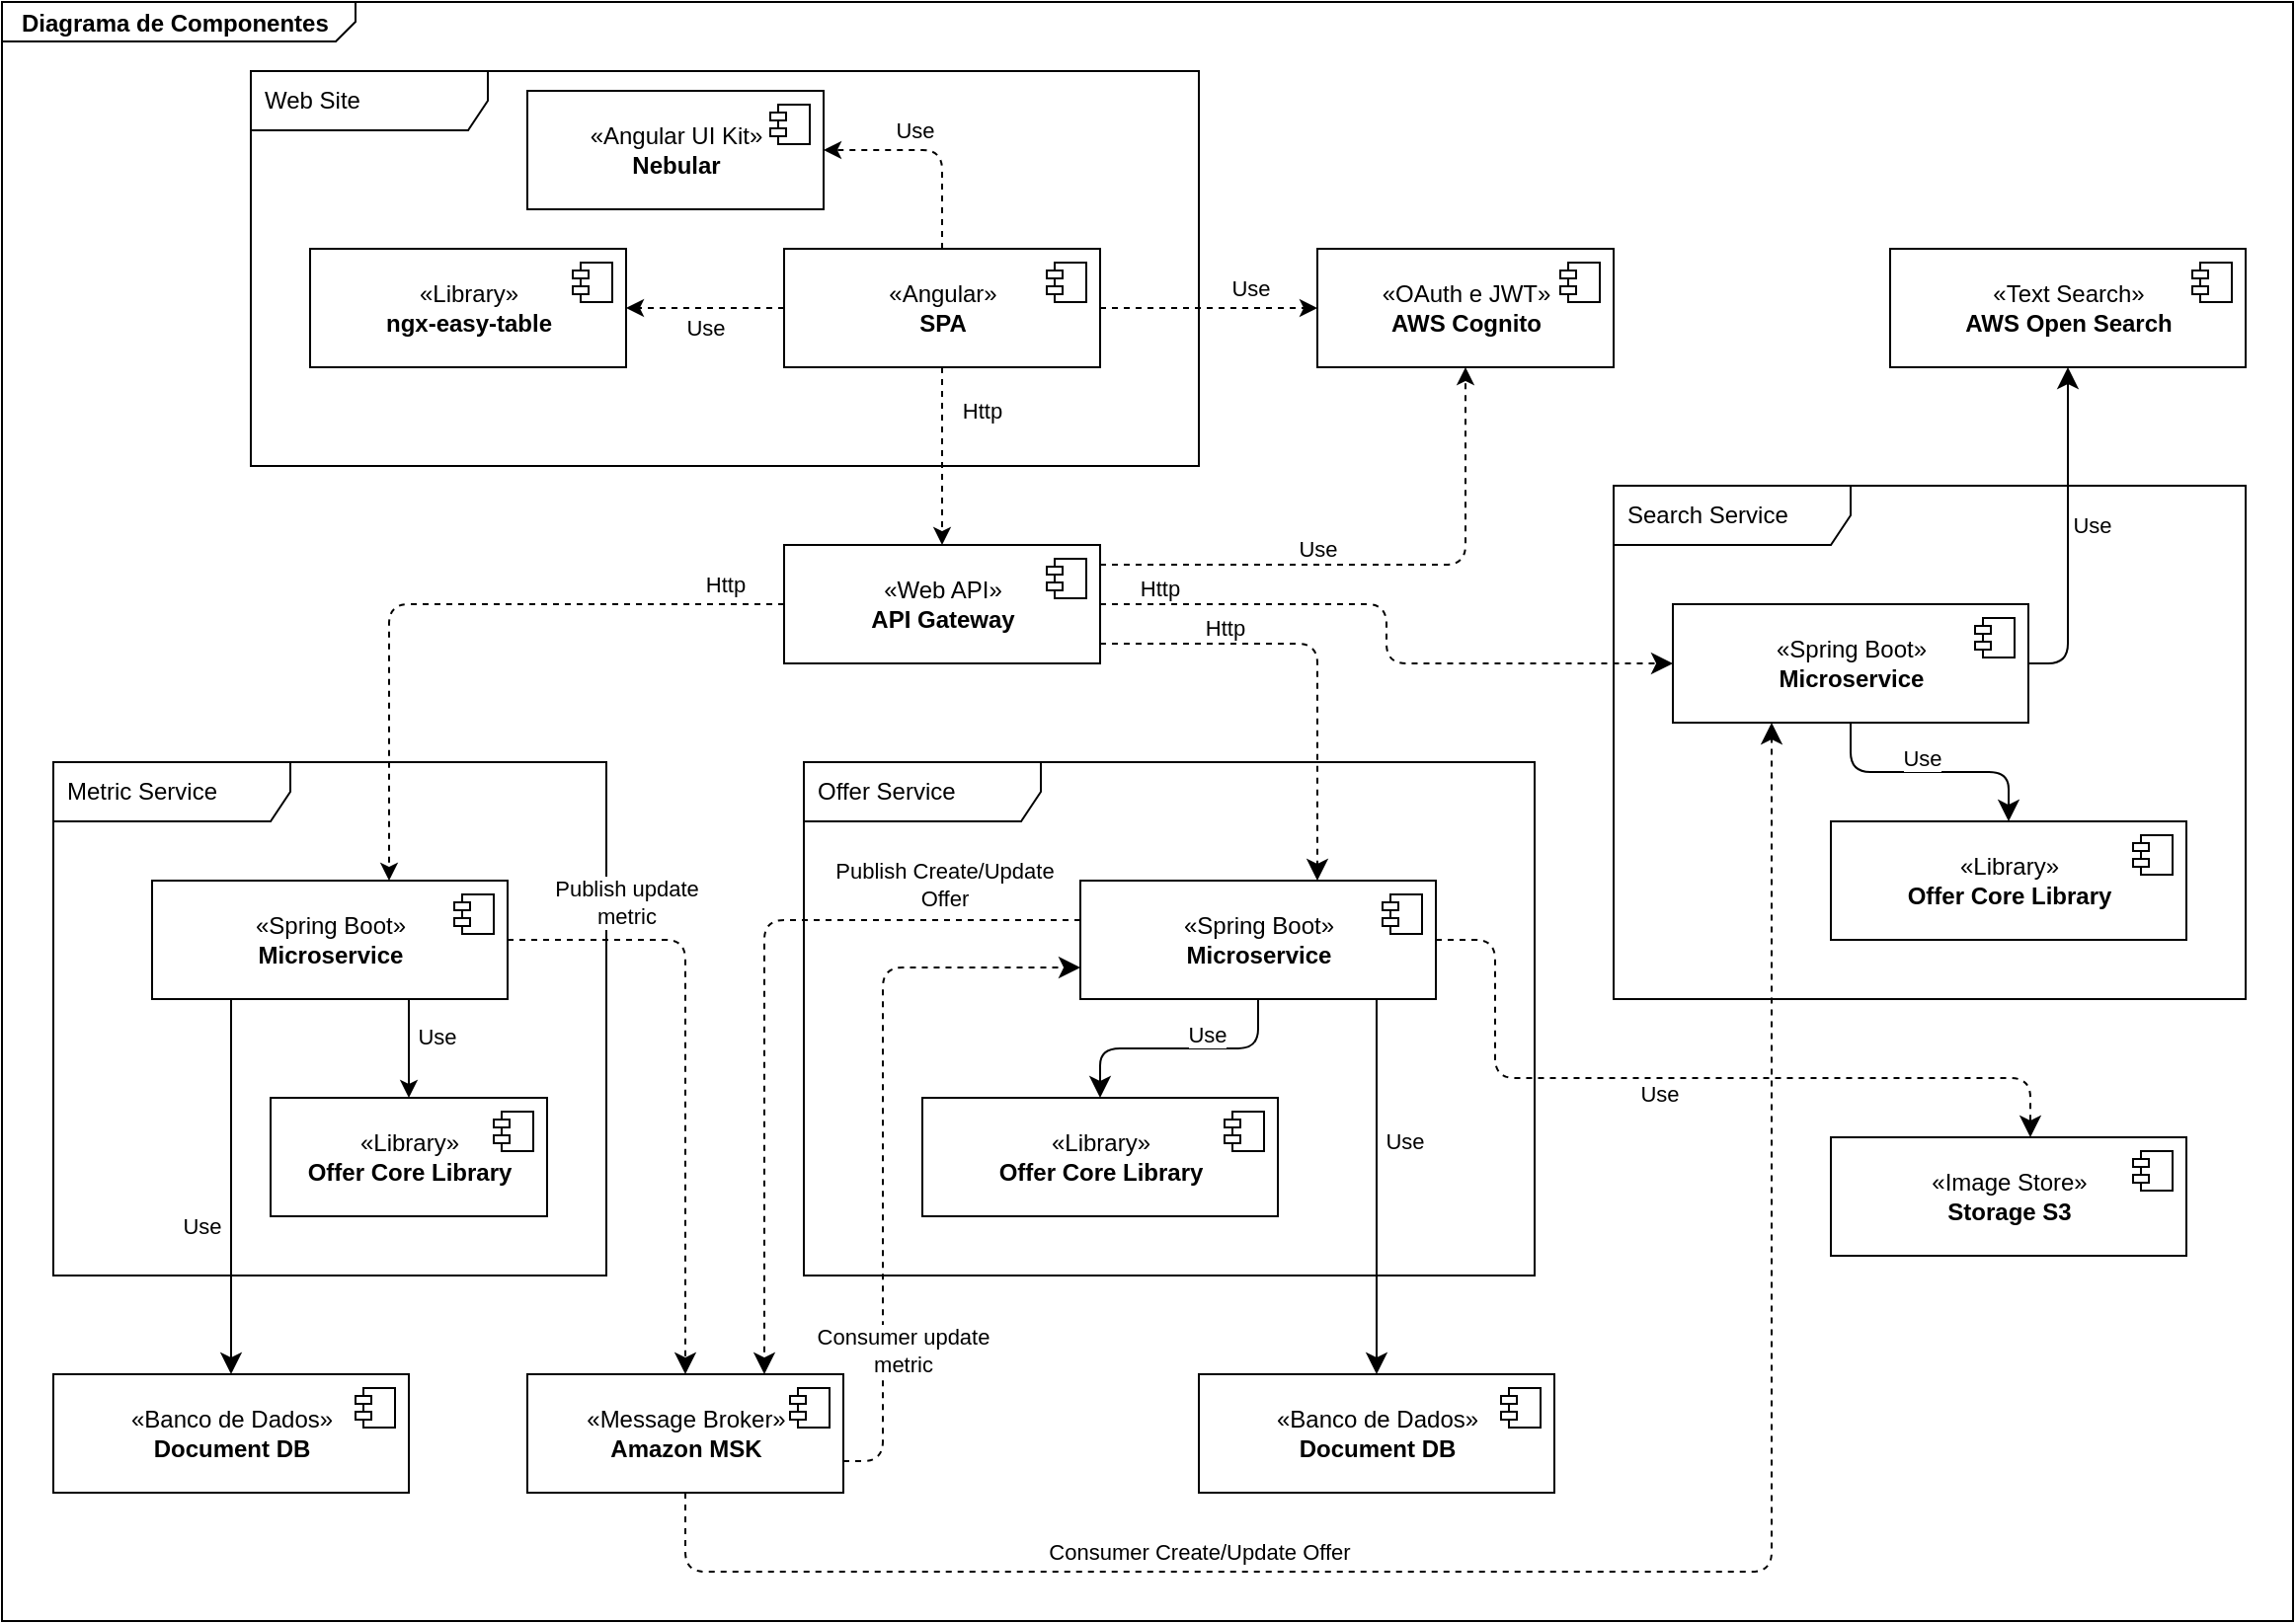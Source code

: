 <mxfile>
    <diagram id="qgDWVo3OIS60Y67VkoNV" name="Página-1">
        <mxGraphModel dx="1179" dy="647" grid="1" gridSize="10" guides="1" tooltips="1" connect="1" arrows="1" fold="1" page="1" pageScale="1" pageWidth="1169" pageHeight="827" math="0" shadow="0">
            <root>
                <mxCell id="0"/>
                <mxCell id="1" parent="0"/>
                <mxCell id="119" value="&lt;p style=&quot;margin: 0px ; margin-top: 4px ; margin-left: 10px ; text-align: left&quot;&gt;&lt;b&gt;Diagrama de Componentes&lt;/b&gt;&lt;/p&gt;" style="html=1;strokeWidth=1;shape=mxgraph.sysml.package;html=1;overflow=fill;whiteSpace=wrap;labelX=179.58;" vertex="1" parent="1">
                    <mxGeometry x="4" y="4" width="1160" height="820" as="geometry"/>
                </mxCell>
                <mxCell id="2" value="Web Site" style="shape=umlFrame;whiteSpace=wrap;html=1;width=120;height=30;boundedLbl=1;verticalAlign=middle;align=left;spacingLeft=5;" parent="1" vertex="1">
                    <mxGeometry x="130" y="39" width="480" height="200" as="geometry"/>
                </mxCell>
                <mxCell id="7" value="" style="edgeStyle=none;html=1;dashed=1;entryX=1;entryY=0.5;entryDx=0;entryDy=0;" parent="1" source="3" target="5" edge="1">
                    <mxGeometry relative="1" as="geometry">
                        <Array as="points">
                            <mxPoint x="480" y="79"/>
                        </Array>
                    </mxGeometry>
                </mxCell>
                <mxCell id="8" value="Use" style="edgeLabel;html=1;align=center;verticalAlign=middle;resizable=0;points=[];" parent="7" vertex="1" connectable="0">
                    <mxGeometry x="0.175" y="-1" relative="1" as="geometry">
                        <mxPoint y="-9" as="offset"/>
                    </mxGeometry>
                </mxCell>
                <mxCell id="14" value="" style="edgeStyle=none;html=1;dashed=1;" parent="1" source="3" target="12" edge="1">
                    <mxGeometry relative="1" as="geometry"/>
                </mxCell>
                <mxCell id="15" value="Use" style="edgeLabel;html=1;align=center;verticalAlign=middle;resizable=0;points=[];" parent="14" vertex="1" connectable="0">
                    <mxGeometry x="-0.141" y="-2" relative="1" as="geometry">
                        <mxPoint x="29" y="-12" as="offset"/>
                    </mxGeometry>
                </mxCell>
                <mxCell id="19" value="" style="edgeStyle=none;html=1;dashed=1;" parent="1" source="3" target="17" edge="1">
                    <mxGeometry relative="1" as="geometry"/>
                </mxCell>
                <mxCell id="83" value="Http" style="edgeLabel;html=1;align=center;verticalAlign=middle;resizable=0;points=[];" parent="19" vertex="1" connectable="0">
                    <mxGeometry x="-0.514" y="2" relative="1" as="geometry">
                        <mxPoint x="18" as="offset"/>
                    </mxGeometry>
                </mxCell>
                <mxCell id="117" value="" style="edgeStyle=none;html=1;dashed=1;" parent="1" source="3" target="115" edge="1">
                    <mxGeometry relative="1" as="geometry"/>
                </mxCell>
                <mxCell id="118" value="Use" style="edgeLabel;html=1;align=center;verticalAlign=middle;resizable=0;points=[];" parent="117" vertex="1" connectable="0">
                    <mxGeometry x="-0.425" relative="1" as="geometry">
                        <mxPoint x="-17" y="10" as="offset"/>
                    </mxGeometry>
                </mxCell>
                <mxCell id="3" value="«Angular»&lt;br&gt;&lt;b&gt;SPA&lt;/b&gt;" style="html=1;dropTarget=0;" parent="1" vertex="1">
                    <mxGeometry x="400" y="129" width="160" height="60" as="geometry"/>
                </mxCell>
                <mxCell id="4" value="" style="shape=module;jettyWidth=8;jettyHeight=4;" parent="3" vertex="1">
                    <mxGeometry x="1" width="20" height="20" relative="1" as="geometry">
                        <mxPoint x="-27" y="7" as="offset"/>
                    </mxGeometry>
                </mxCell>
                <mxCell id="5" value="«Angular UI Kit»&lt;br&gt;&lt;b&gt;Nebular&lt;/b&gt;" style="html=1;dropTarget=0;" parent="1" vertex="1">
                    <mxGeometry x="270" y="49" width="150" height="60" as="geometry"/>
                </mxCell>
                <mxCell id="6" value="" style="shape=module;jettyWidth=8;jettyHeight=4;" parent="5" vertex="1">
                    <mxGeometry x="1" width="20" height="20" relative="1" as="geometry">
                        <mxPoint x="-27" y="7" as="offset"/>
                    </mxGeometry>
                </mxCell>
                <mxCell id="12" value="«OAuth e JWT»&lt;br&gt;&lt;b&gt;AWS Cognito&lt;/b&gt;" style="html=1;dropTarget=0;" parent="1" vertex="1">
                    <mxGeometry x="670" y="129" width="150" height="60" as="geometry"/>
                </mxCell>
                <mxCell id="13" value="" style="shape=module;jettyWidth=8;jettyHeight=4;" parent="12" vertex="1">
                    <mxGeometry x="1" width="20" height="20" relative="1" as="geometry">
                        <mxPoint x="-27" y="7" as="offset"/>
                    </mxGeometry>
                </mxCell>
                <mxCell id="20" style="edgeStyle=orthogonalEdgeStyle;html=1;dashed=1;" parent="1" source="17" target="12" edge="1">
                    <mxGeometry relative="1" as="geometry">
                        <Array as="points">
                            <mxPoint x="745" y="289"/>
                        </Array>
                    </mxGeometry>
                </mxCell>
                <mxCell id="21" value="Use" style="edgeLabel;html=1;align=center;verticalAlign=middle;resizable=0;points=[];" parent="20" vertex="1" connectable="0">
                    <mxGeometry x="0.156" y="-2" relative="1" as="geometry">
                        <mxPoint x="-55" y="-10" as="offset"/>
                    </mxGeometry>
                </mxCell>
                <mxCell id="26" style="edgeStyle=orthogonalEdgeStyle;html=1;dashed=1;" parent="1" source="17" target="24" edge="1">
                    <mxGeometry relative="1" as="geometry">
                        <Array as="points">
                            <mxPoint x="200" y="309"/>
                        </Array>
                    </mxGeometry>
                </mxCell>
                <mxCell id="82" value="Http" style="edgeLabel;html=1;align=center;verticalAlign=middle;resizable=0;points=[];" parent="26" vertex="1" connectable="0">
                    <mxGeometry x="-0.724" y="-1" relative="1" as="geometry">
                        <mxPoint x="17" y="-9" as="offset"/>
                    </mxGeometry>
                </mxCell>
                <mxCell id="80" style="edgeStyle=orthogonalEdgeStyle;html=1;endArrow=classic;endFill=1;endSize=8;dashed=1;" parent="1" source="17" target="74" edge="1">
                    <mxGeometry relative="1" as="geometry">
                        <Array as="points">
                            <mxPoint x="670" y="329"/>
                        </Array>
                    </mxGeometry>
                </mxCell>
                <mxCell id="81" value="Http" style="edgeLabel;html=1;align=center;verticalAlign=middle;resizable=0;points=[];" parent="80" vertex="1" connectable="0">
                    <mxGeometry x="-0.584" relative="1" as="geometry">
                        <mxPoint x="15" y="-8" as="offset"/>
                    </mxGeometry>
                </mxCell>
                <mxCell id="102" style="edgeStyle=orthogonalEdgeStyle;html=1;endArrow=classic;endFill=1;endSize=8;dashed=1;" parent="1" source="17" target="94" edge="1">
                    <mxGeometry relative="1" as="geometry"/>
                </mxCell>
                <mxCell id="103" value="Http" style="edgeLabel;html=1;align=center;verticalAlign=middle;resizable=0;points=[];" parent="102" vertex="1" connectable="0">
                    <mxGeometry x="-0.744" y="1" relative="1" as="geometry">
                        <mxPoint x="-11" y="-7" as="offset"/>
                    </mxGeometry>
                </mxCell>
                <mxCell id="17" value="«Web API»&lt;br&gt;&lt;b&gt;API Gateway&lt;/b&gt;" style="html=1;dropTarget=0;" parent="1" vertex="1">
                    <mxGeometry x="400" y="279" width="160" height="60" as="geometry"/>
                </mxCell>
                <mxCell id="18" value="" style="shape=module;jettyWidth=8;jettyHeight=4;" parent="17" vertex="1">
                    <mxGeometry x="1" width="20" height="20" relative="1" as="geometry">
                        <mxPoint x="-27" y="7" as="offset"/>
                    </mxGeometry>
                </mxCell>
                <mxCell id="23" value="Metric Service" style="shape=umlFrame;whiteSpace=wrap;html=1;width=120;height=30;boundedLbl=1;verticalAlign=middle;align=left;spacingLeft=5;" parent="1" vertex="1">
                    <mxGeometry x="30" y="389" width="280" height="260" as="geometry"/>
                </mxCell>
                <mxCell id="29" value="" style="edgeStyle=orthogonalEdgeStyle;html=1;" parent="1" source="24" target="27" edge="1">
                    <mxGeometry relative="1" as="geometry">
                        <Array as="points">
                            <mxPoint x="210" y="529"/>
                            <mxPoint x="210" y="529"/>
                        </Array>
                    </mxGeometry>
                </mxCell>
                <mxCell id="68" value="Use" style="edgeLabel;html=1;align=center;verticalAlign=middle;resizable=0;points=[];" parent="29" vertex="1" connectable="0">
                    <mxGeometry x="-0.263" y="3" relative="1" as="geometry">
                        <mxPoint x="11" as="offset"/>
                    </mxGeometry>
                </mxCell>
                <mxCell id="66" style="edgeStyle=orthogonalEdgeStyle;html=1;endArrow=classic;endFill=1;endSize=8;dashed=1;" parent="1" source="24" target="64" edge="1">
                    <mxGeometry relative="1" as="geometry"/>
                </mxCell>
                <mxCell id="67" value="Publish update&lt;br&gt;metric" style="edgeLabel;html=1;align=center;verticalAlign=middle;resizable=0;points=[];" parent="66" vertex="1" connectable="0">
                    <mxGeometry x="0.165" y="-2" relative="1" as="geometry">
                        <mxPoint x="-28" y="-110" as="offset"/>
                    </mxGeometry>
                </mxCell>
                <mxCell id="71" style="edgeStyle=orthogonalEdgeStyle;html=1;endArrow=classic;endFill=1;endSize=8;" parent="1" source="24" target="69" edge="1">
                    <mxGeometry relative="1" as="geometry">
                        <Array as="points">
                            <mxPoint x="120" y="529"/>
                            <mxPoint x="120" y="529"/>
                        </Array>
                    </mxGeometry>
                </mxCell>
                <mxCell id="72" value="Use" style="edgeLabel;html=1;align=center;verticalAlign=middle;resizable=0;points=[];" parent="71" vertex="1" connectable="0">
                    <mxGeometry x="0.309" relative="1" as="geometry">
                        <mxPoint x="-15" y="-10" as="offset"/>
                    </mxGeometry>
                </mxCell>
                <mxCell id="24" value="«Spring Boot»&lt;br&gt;&lt;b&gt;Microservice&lt;/b&gt;" style="html=1;dropTarget=0;" parent="1" vertex="1">
                    <mxGeometry x="80" y="449" width="180" height="60" as="geometry"/>
                </mxCell>
                <mxCell id="25" value="" style="shape=module;jettyWidth=8;jettyHeight=4;" parent="24" vertex="1">
                    <mxGeometry x="1" width="20" height="20" relative="1" as="geometry">
                        <mxPoint x="-27" y="7" as="offset"/>
                    </mxGeometry>
                </mxCell>
                <mxCell id="27" value="«Library»&lt;br&gt;&lt;b&gt;Offer Core Library&lt;/b&gt;" style="html=1;dropTarget=0;" parent="1" vertex="1">
                    <mxGeometry x="140" y="559" width="140" height="60" as="geometry"/>
                </mxCell>
                <mxCell id="28" value="" style="shape=module;jettyWidth=8;jettyHeight=4;" parent="27" vertex="1">
                    <mxGeometry x="1" width="20" height="20" relative="1" as="geometry">
                        <mxPoint x="-27" y="7" as="offset"/>
                    </mxGeometry>
                </mxCell>
                <mxCell id="91" style="edgeStyle=orthogonalEdgeStyle;html=1;dashed=1;endArrow=classic;endFill=1;endSize=8;" parent="1" edge="1">
                    <mxGeometry relative="1" as="geometry">
                        <mxPoint x="430" y="743.0" as="sourcePoint"/>
                        <mxPoint x="550" y="493" as="targetPoint"/>
                        <Array as="points">
                            <mxPoint x="450" y="743"/>
                            <mxPoint x="450" y="493"/>
                        </Array>
                    </mxGeometry>
                </mxCell>
                <mxCell id="92" value="Consumer update&lt;br&gt;metric" style="edgeLabel;html=1;align=center;verticalAlign=middle;resizable=0;points=[];" parent="91" vertex="1" connectable="0">
                    <mxGeometry x="-0.692" y="-2" relative="1" as="geometry">
                        <mxPoint x="8" y="-19" as="offset"/>
                    </mxGeometry>
                </mxCell>
                <mxCell id="106" style="edgeStyle=orthogonalEdgeStyle;html=1;endArrow=classic;endFill=1;endSize=8;dashed=1;" parent="1" source="64" target="94" edge="1">
                    <mxGeometry relative="1" as="geometry">
                        <Array as="points">
                            <mxPoint x="350" y="799"/>
                            <mxPoint x="900" y="799"/>
                        </Array>
                    </mxGeometry>
                </mxCell>
                <mxCell id="107" value="Consumer Create/Update Offer" style="edgeLabel;html=1;align=center;verticalAlign=middle;resizable=0;points=[];" parent="106" vertex="1" connectable="0">
                    <mxGeometry x="-0.297" y="-2" relative="1" as="geometry">
                        <mxPoint x="-59" y="-12" as="offset"/>
                    </mxGeometry>
                </mxCell>
                <mxCell id="64" value="«Message Broker»&lt;br&gt;&lt;b&gt;Amazon MSK&lt;/b&gt;" style="html=1;dropTarget=0;" parent="1" vertex="1">
                    <mxGeometry x="270" y="699" width="160" height="60" as="geometry"/>
                </mxCell>
                <mxCell id="65" value="" style="shape=module;jettyWidth=8;jettyHeight=4;" parent="64" vertex="1">
                    <mxGeometry x="1" width="20" height="20" relative="1" as="geometry">
                        <mxPoint x="-27" y="7" as="offset"/>
                    </mxGeometry>
                </mxCell>
                <mxCell id="69" value="«Banco de Dados»&lt;br&gt;&lt;b&gt;Document DB&lt;/b&gt;" style="html=1;dropTarget=0;" parent="1" vertex="1">
                    <mxGeometry x="30" y="699" width="180" height="60" as="geometry"/>
                </mxCell>
                <mxCell id="70" value="" style="shape=module;jettyWidth=8;jettyHeight=4;" parent="69" vertex="1">
                    <mxGeometry x="1" width="20" height="20" relative="1" as="geometry">
                        <mxPoint x="-27" y="7" as="offset"/>
                    </mxGeometry>
                </mxCell>
                <mxCell id="73" value="Offer Service" style="shape=umlFrame;whiteSpace=wrap;html=1;width=120;height=30;boundedLbl=1;verticalAlign=middle;align=left;spacingLeft=5;" parent="1" vertex="1">
                    <mxGeometry x="410" y="389" width="370" height="260" as="geometry"/>
                </mxCell>
                <mxCell id="85" style="edgeStyle=orthogonalEdgeStyle;html=1;endArrow=classic;endFill=1;endSize=8;" parent="1" source="74" target="76" edge="1">
                    <mxGeometry relative="1" as="geometry"/>
                </mxCell>
                <mxCell id="86" value="Use" style="edgeLabel;html=1;align=center;verticalAlign=middle;resizable=0;points=[];" parent="85" vertex="1" connectable="0">
                    <mxGeometry x="-0.258" y="2" relative="1" as="geometry">
                        <mxPoint x="-3" y="-9" as="offset"/>
                    </mxGeometry>
                </mxCell>
                <mxCell id="87" style="edgeStyle=orthogonalEdgeStyle;html=1;entryX=0.5;entryY=0;entryDx=0;entryDy=0;endArrow=classic;endFill=1;endSize=8;" parent="1" source="74" target="78" edge="1">
                    <mxGeometry relative="1" as="geometry">
                        <Array as="points">
                            <mxPoint x="700" y="559"/>
                            <mxPoint x="700" y="559"/>
                        </Array>
                    </mxGeometry>
                </mxCell>
                <mxCell id="88" value="Use" style="edgeLabel;html=1;align=center;verticalAlign=middle;resizable=0;points=[];" parent="87" vertex="1" connectable="0">
                    <mxGeometry x="-0.249" relative="1" as="geometry">
                        <mxPoint x="14" as="offset"/>
                    </mxGeometry>
                </mxCell>
                <mxCell id="89" style="edgeStyle=orthogonalEdgeStyle;html=1;entryX=0.75;entryY=0;entryDx=0;entryDy=0;endArrow=classic;endFill=1;endSize=8;dashed=1;" parent="1" source="74" target="64" edge="1">
                    <mxGeometry relative="1" as="geometry">
                        <Array as="points">
                            <mxPoint x="390" y="469"/>
                        </Array>
                    </mxGeometry>
                </mxCell>
                <mxCell id="90" value="Publish Create/Update&lt;br&gt;Offer" style="edgeLabel;html=1;align=center;verticalAlign=middle;resizable=0;points=[];" parent="89" vertex="1" connectable="0">
                    <mxGeometry x="-0.685" y="-4" relative="1" as="geometry">
                        <mxPoint x="-8" y="-14" as="offset"/>
                    </mxGeometry>
                </mxCell>
                <mxCell id="108" style="edgeStyle=orthogonalEdgeStyle;html=1;dashed=1;endArrow=classic;endFill=1;endSize=8;" parent="1" source="74" target="109" edge="1">
                    <mxGeometry relative="1" as="geometry">
                        <mxPoint x="980" y="649" as="targetPoint"/>
                        <Array as="points">
                            <mxPoint x="760" y="479"/>
                            <mxPoint x="760" y="549"/>
                            <mxPoint x="1031" y="549"/>
                        </Array>
                    </mxGeometry>
                </mxCell>
                <mxCell id="111" value="Use" style="edgeLabel;html=1;align=center;verticalAlign=middle;resizable=0;points=[];" parent="108" vertex="1" connectable="0">
                    <mxGeometry x="-0.095" y="-5" relative="1" as="geometry">
                        <mxPoint x="1" y="3" as="offset"/>
                    </mxGeometry>
                </mxCell>
                <mxCell id="74" value="«Spring Boot»&lt;br&gt;&lt;b&gt;Microservice&lt;/b&gt;" style="html=1;dropTarget=0;" parent="1" vertex="1">
                    <mxGeometry x="550" y="449" width="180" height="60" as="geometry"/>
                </mxCell>
                <mxCell id="75" value="" style="shape=module;jettyWidth=8;jettyHeight=4;" parent="74" vertex="1">
                    <mxGeometry x="1" width="20" height="20" relative="1" as="geometry">
                        <mxPoint x="-27" y="7" as="offset"/>
                    </mxGeometry>
                </mxCell>
                <mxCell id="76" value="«Library»&lt;br&gt;&lt;b&gt;Offer Core Library&lt;/b&gt;" style="html=1;dropTarget=0;" parent="1" vertex="1">
                    <mxGeometry x="470" y="559" width="180" height="60" as="geometry"/>
                </mxCell>
                <mxCell id="77" value="" style="shape=module;jettyWidth=8;jettyHeight=4;" parent="76" vertex="1">
                    <mxGeometry x="1" width="20" height="20" relative="1" as="geometry">
                        <mxPoint x="-27" y="7" as="offset"/>
                    </mxGeometry>
                </mxCell>
                <mxCell id="78" value="«Banco de Dados»&lt;br&gt;&lt;b&gt;Document DB&lt;/b&gt;" style="html=1;dropTarget=0;" parent="1" vertex="1">
                    <mxGeometry x="610" y="699" width="180" height="60" as="geometry"/>
                </mxCell>
                <mxCell id="79" value="" style="shape=module;jettyWidth=8;jettyHeight=4;" parent="78" vertex="1">
                    <mxGeometry x="1" width="20" height="20" relative="1" as="geometry">
                        <mxPoint x="-27" y="7" as="offset"/>
                    </mxGeometry>
                </mxCell>
                <mxCell id="93" value="Search Service" style="shape=umlFrame;whiteSpace=wrap;html=1;width=120;height=30;boundedLbl=1;verticalAlign=middle;align=left;spacingLeft=5;" parent="1" vertex="1">
                    <mxGeometry x="820" y="249" width="320" height="260" as="geometry"/>
                </mxCell>
                <mxCell id="100" style="edgeStyle=orthogonalEdgeStyle;html=1;endArrow=classic;endFill=1;endSize=8;" parent="1" source="94" target="98" edge="1">
                    <mxGeometry relative="1" as="geometry">
                        <Array as="points">
                            <mxPoint x="1050" y="339"/>
                        </Array>
                    </mxGeometry>
                </mxCell>
                <mxCell id="101" value="Use" style="edgeLabel;html=1;align=center;verticalAlign=middle;resizable=0;points=[];" parent="100" vertex="1" connectable="0">
                    <mxGeometry x="0.468" y="1" relative="1" as="geometry">
                        <mxPoint x="13" y="35" as="offset"/>
                    </mxGeometry>
                </mxCell>
                <mxCell id="104" style="edgeStyle=orthogonalEdgeStyle;html=1;endArrow=classic;endFill=1;endSize=8;" parent="1" source="94" target="96" edge="1">
                    <mxGeometry relative="1" as="geometry"/>
                </mxCell>
                <mxCell id="114" value="Use" style="edgeLabel;html=1;align=center;verticalAlign=middle;resizable=0;points=[];" parent="104" vertex="1" connectable="0">
                    <mxGeometry x="-0.061" y="2" relative="1" as="geometry">
                        <mxPoint y="-5" as="offset"/>
                    </mxGeometry>
                </mxCell>
                <mxCell id="94" value="«Spring Boot»&lt;br&gt;&lt;b&gt;Microservice&lt;/b&gt;" style="html=1;dropTarget=0;" parent="1" vertex="1">
                    <mxGeometry x="850" y="309" width="180" height="60" as="geometry"/>
                </mxCell>
                <mxCell id="95" value="" style="shape=module;jettyWidth=8;jettyHeight=4;" parent="94" vertex="1">
                    <mxGeometry x="1" width="20" height="20" relative="1" as="geometry">
                        <mxPoint x="-27" y="7" as="offset"/>
                    </mxGeometry>
                </mxCell>
                <mxCell id="96" value="«Library»&lt;br&gt;&lt;b&gt;Offer Core Library&lt;/b&gt;" style="html=1;dropTarget=0;" parent="1" vertex="1">
                    <mxGeometry x="930" y="419" width="180" height="60" as="geometry"/>
                </mxCell>
                <mxCell id="97" value="" style="shape=module;jettyWidth=8;jettyHeight=4;" parent="96" vertex="1">
                    <mxGeometry x="1" width="20" height="20" relative="1" as="geometry">
                        <mxPoint x="-27" y="7" as="offset"/>
                    </mxGeometry>
                </mxCell>
                <mxCell id="98" value="«Text Search»&lt;br&gt;&lt;b&gt;AWS Open Search&lt;/b&gt;" style="html=1;dropTarget=0;" parent="1" vertex="1">
                    <mxGeometry x="960" y="129" width="180" height="60" as="geometry"/>
                </mxCell>
                <mxCell id="99" value="" style="shape=module;jettyWidth=8;jettyHeight=4;" parent="98" vertex="1">
                    <mxGeometry x="1" width="20" height="20" relative="1" as="geometry">
                        <mxPoint x="-27" y="7" as="offset"/>
                    </mxGeometry>
                </mxCell>
                <mxCell id="109" value="«Image Store»&lt;br&gt;&lt;b&gt;Storage S3&lt;/b&gt;" style="html=1;dropTarget=0;" parent="1" vertex="1">
                    <mxGeometry x="930" y="579" width="180" height="60" as="geometry"/>
                </mxCell>
                <mxCell id="110" value="" style="shape=module;jettyWidth=8;jettyHeight=4;" parent="109" vertex="1">
                    <mxGeometry x="1" width="20" height="20" relative="1" as="geometry">
                        <mxPoint x="-27" y="7" as="offset"/>
                    </mxGeometry>
                </mxCell>
                <mxCell id="115" value="«Library»&lt;br&gt;&lt;b&gt;ngx-easy-table&lt;/b&gt;" style="html=1;dropTarget=0;" parent="1" vertex="1">
                    <mxGeometry x="160" y="129" width="160" height="60" as="geometry"/>
                </mxCell>
                <mxCell id="116" value="" style="shape=module;jettyWidth=8;jettyHeight=4;" parent="115" vertex="1">
                    <mxGeometry x="1" width="20" height="20" relative="1" as="geometry">
                        <mxPoint x="-27" y="7" as="offset"/>
                    </mxGeometry>
                </mxCell>
            </root>
        </mxGraphModel>
    </diagram>
</mxfile>